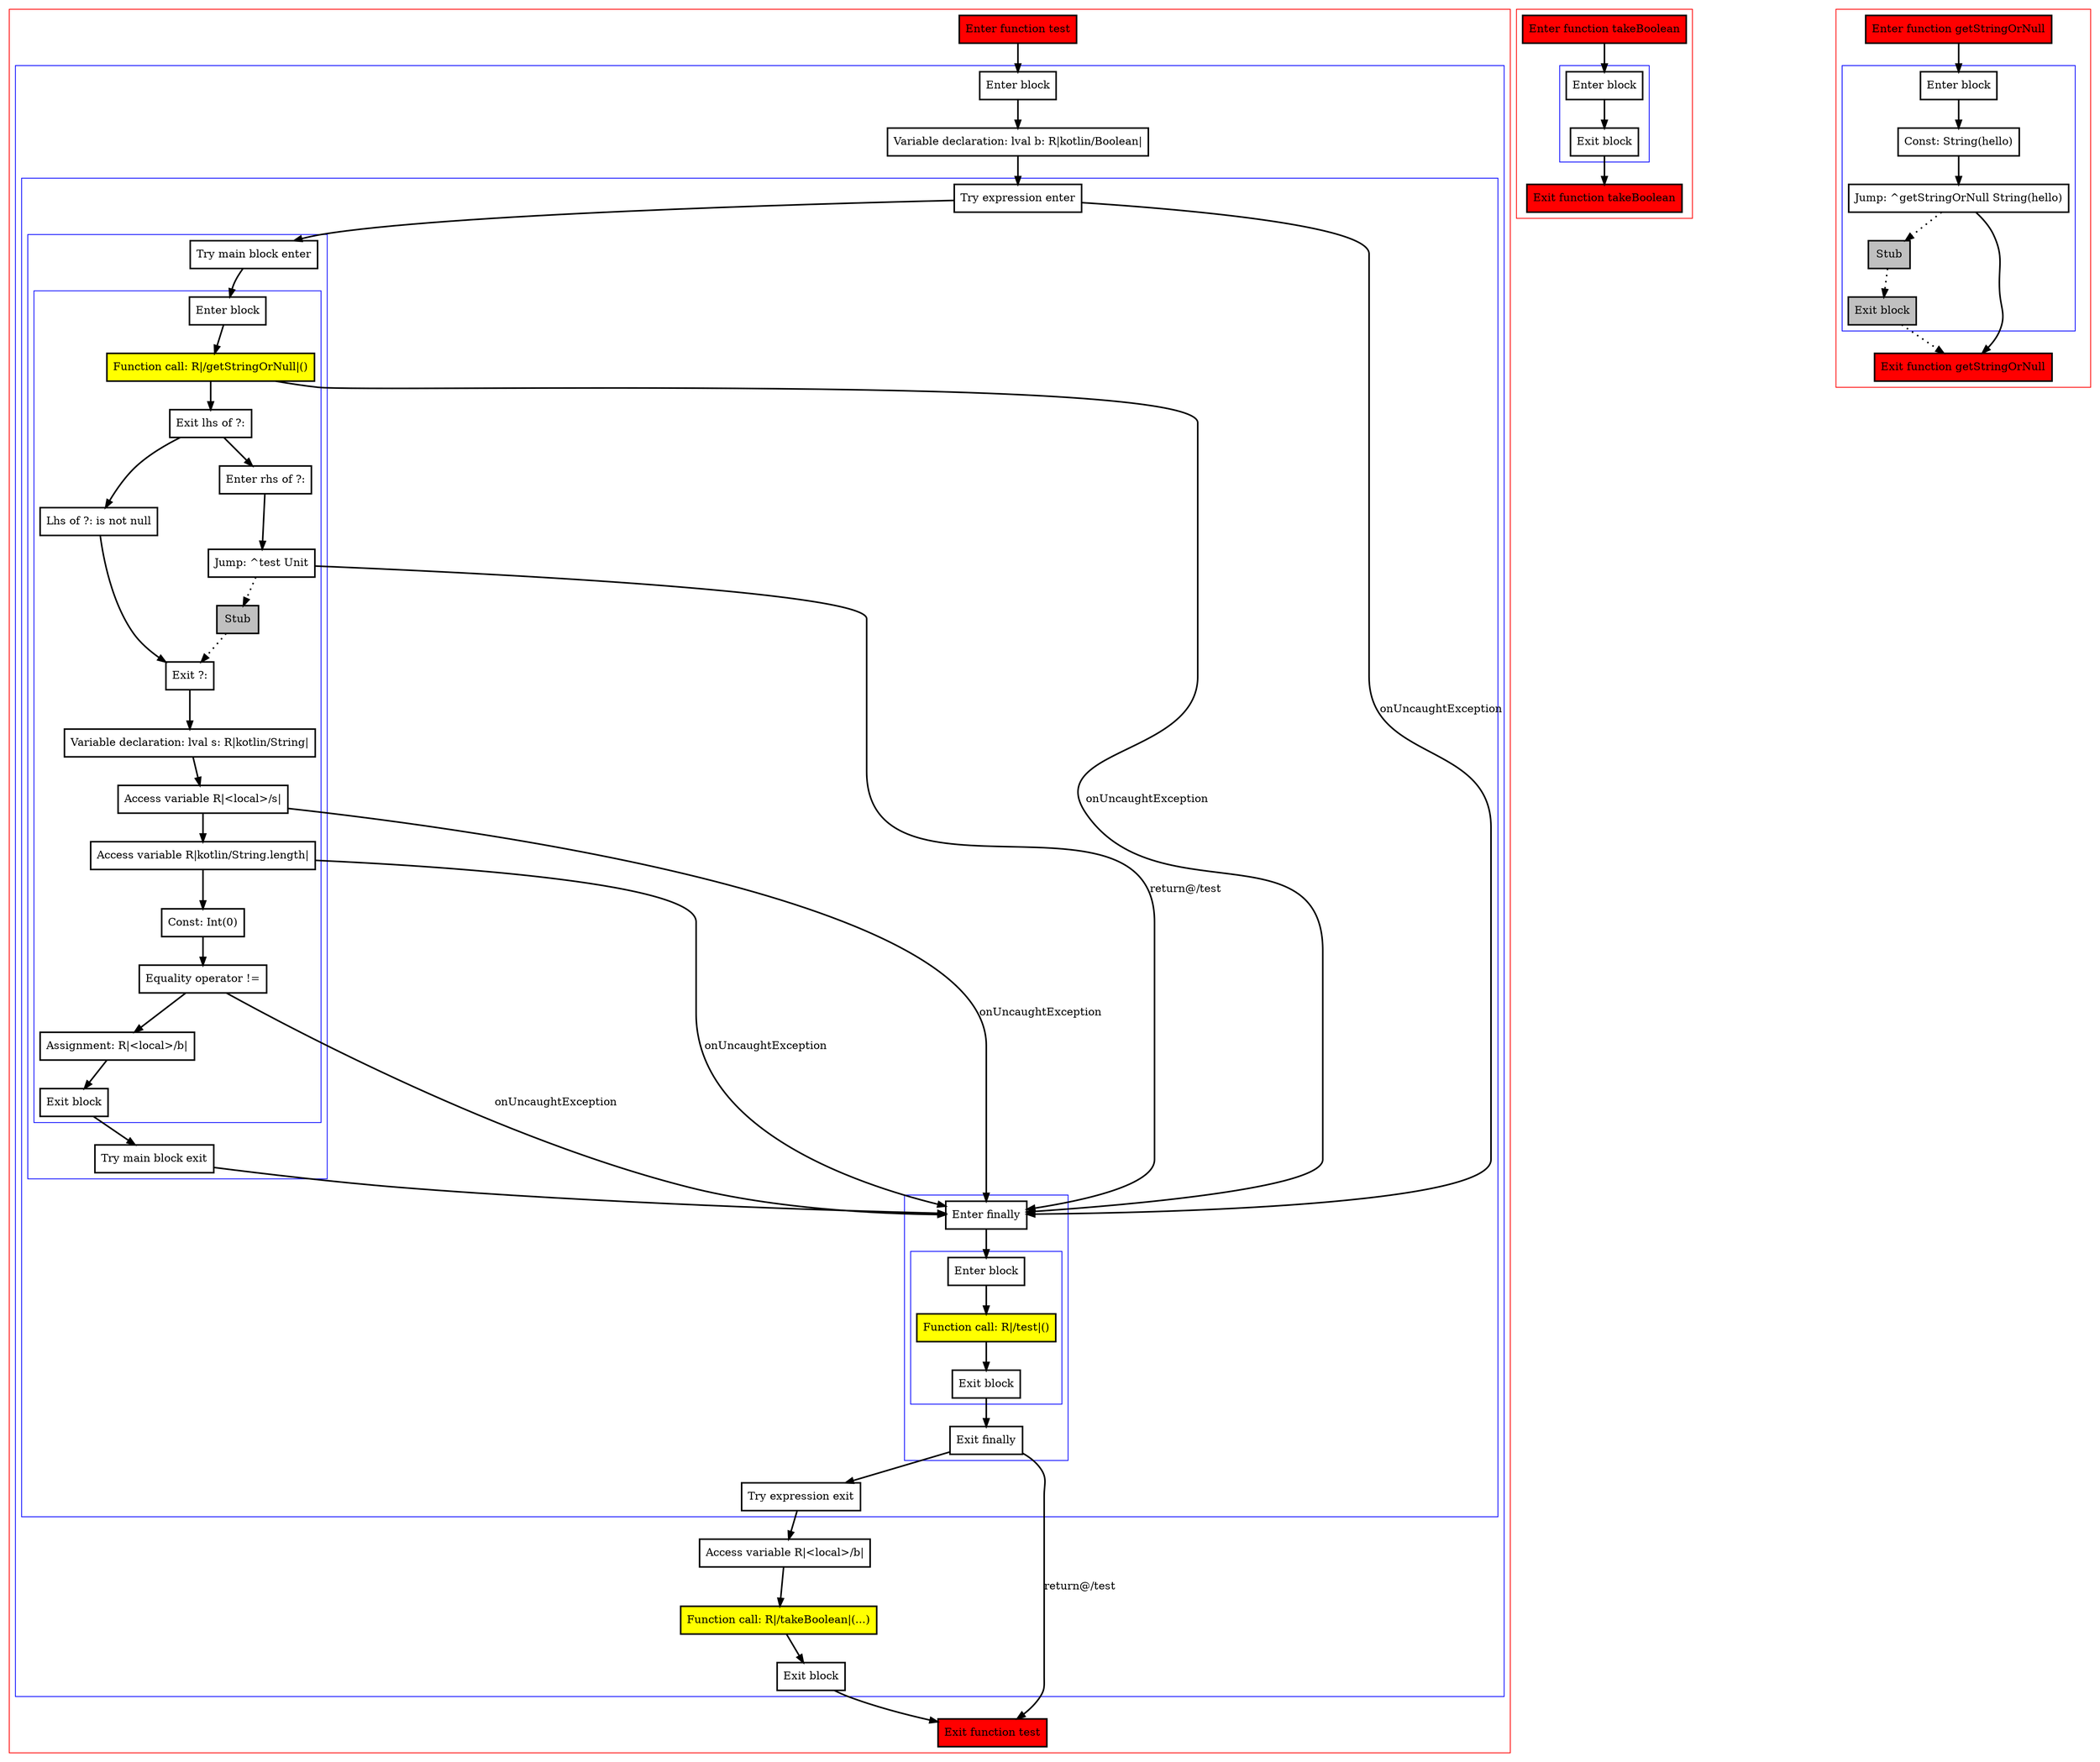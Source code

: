 digraph variableInitializedInTryBlock_kt {
    graph [nodesep=3]
    node [shape=box penwidth=2]
    edge [penwidth=2]

    subgraph cluster_0 {
        color=red
        0 [label="Enter function test" style="filled" fillcolor=red];
        subgraph cluster_1 {
            color=blue
            1 [label="Enter block"];
            2 [label="Variable declaration: lval b: R|kotlin/Boolean|"];
            subgraph cluster_2 {
                color=blue
                3 [label="Try expression enter"];
                subgraph cluster_3 {
                    color=blue
                    4 [label="Try main block enter"];
                    subgraph cluster_4 {
                        color=blue
                        5 [label="Enter block"];
                        6 [label="Function call: R|/getStringOrNull|()" style="filled" fillcolor=yellow];
                        7 [label="Exit lhs of ?:"];
                        8 [label="Enter rhs of ?:"];
                        9 [label="Jump: ^test Unit"];
                        10 [label="Stub" style="filled" fillcolor=gray];
                        11 [label="Lhs of ?: is not null"];
                        12 [label="Exit ?:"];
                        13 [label="Variable declaration: lval s: R|kotlin/String|"];
                        14 [label="Access variable R|<local>/s|"];
                        15 [label="Access variable R|kotlin/String.length|"];
                        16 [label="Const: Int(0)"];
                        17 [label="Equality operator !="];
                        18 [label="Assignment: R|<local>/b|"];
                        19 [label="Exit block"];
                    }
                    20 [label="Try main block exit"];
                }
                subgraph cluster_5 {
                    color=blue
                    21 [label="Enter finally"];
                    subgraph cluster_6 {
                        color=blue
                        22 [label="Enter block"];
                        23 [label="Function call: R|/test|()" style="filled" fillcolor=yellow];
                        24 [label="Exit block"];
                    }
                    25 [label="Exit finally"];
                }
                26 [label="Try expression exit"];
            }
            27 [label="Access variable R|<local>/b|"];
            28 [label="Function call: R|/takeBoolean|(...)" style="filled" fillcolor=yellow];
            29 [label="Exit block"];
        }
        30 [label="Exit function test" style="filled" fillcolor=red];
    }
    0 -> {1};
    1 -> {2};
    2 -> {3};
    3 -> {4};
    3 -> {21} [label="onUncaughtException"];
    4 -> {5};
    5 -> {6};
    6 -> {7};
    6 -> {21} [label="onUncaughtException"];
    7 -> {8 11};
    8 -> {9};
    9 -> {21} [label="return@/test"];
    9 -> {10} [style=dotted];
    10 -> {12} [style=dotted];
    11 -> {12};
    12 -> {13};
    13 -> {14};
    14 -> {15};
    14 -> {21} [label="onUncaughtException"];
    15 -> {16};
    15 -> {21} [label="onUncaughtException"];
    16 -> {17};
    17 -> {18};
    17 -> {21} [label="onUncaughtException"];
    18 -> {19};
    19 -> {20};
    20 -> {21};
    21 -> {22};
    22 -> {23};
    23 -> {24};
    24 -> {25};
    25 -> {26};
    25 -> {30} [label="return@/test"];
    26 -> {27};
    27 -> {28};
    28 -> {29};
    29 -> {30};

    subgraph cluster_7 {
        color=red
        31 [label="Enter function takeBoolean" style="filled" fillcolor=red];
        subgraph cluster_8 {
            color=blue
            32 [label="Enter block"];
            33 [label="Exit block"];
        }
        34 [label="Exit function takeBoolean" style="filled" fillcolor=red];
    }
    31 -> {32};
    32 -> {33};
    33 -> {34};

    subgraph cluster_9 {
        color=red
        35 [label="Enter function getStringOrNull" style="filled" fillcolor=red];
        subgraph cluster_10 {
            color=blue
            36 [label="Enter block"];
            37 [label="Const: String(hello)"];
            38 [label="Jump: ^getStringOrNull String(hello)"];
            39 [label="Stub" style="filled" fillcolor=gray];
            40 [label="Exit block" style="filled" fillcolor=gray];
        }
        41 [label="Exit function getStringOrNull" style="filled" fillcolor=red];
    }
    35 -> {36};
    36 -> {37};
    37 -> {38};
    38 -> {41};
    38 -> {39} [style=dotted];
    39 -> {40} [style=dotted];
    40 -> {41} [style=dotted];

}
